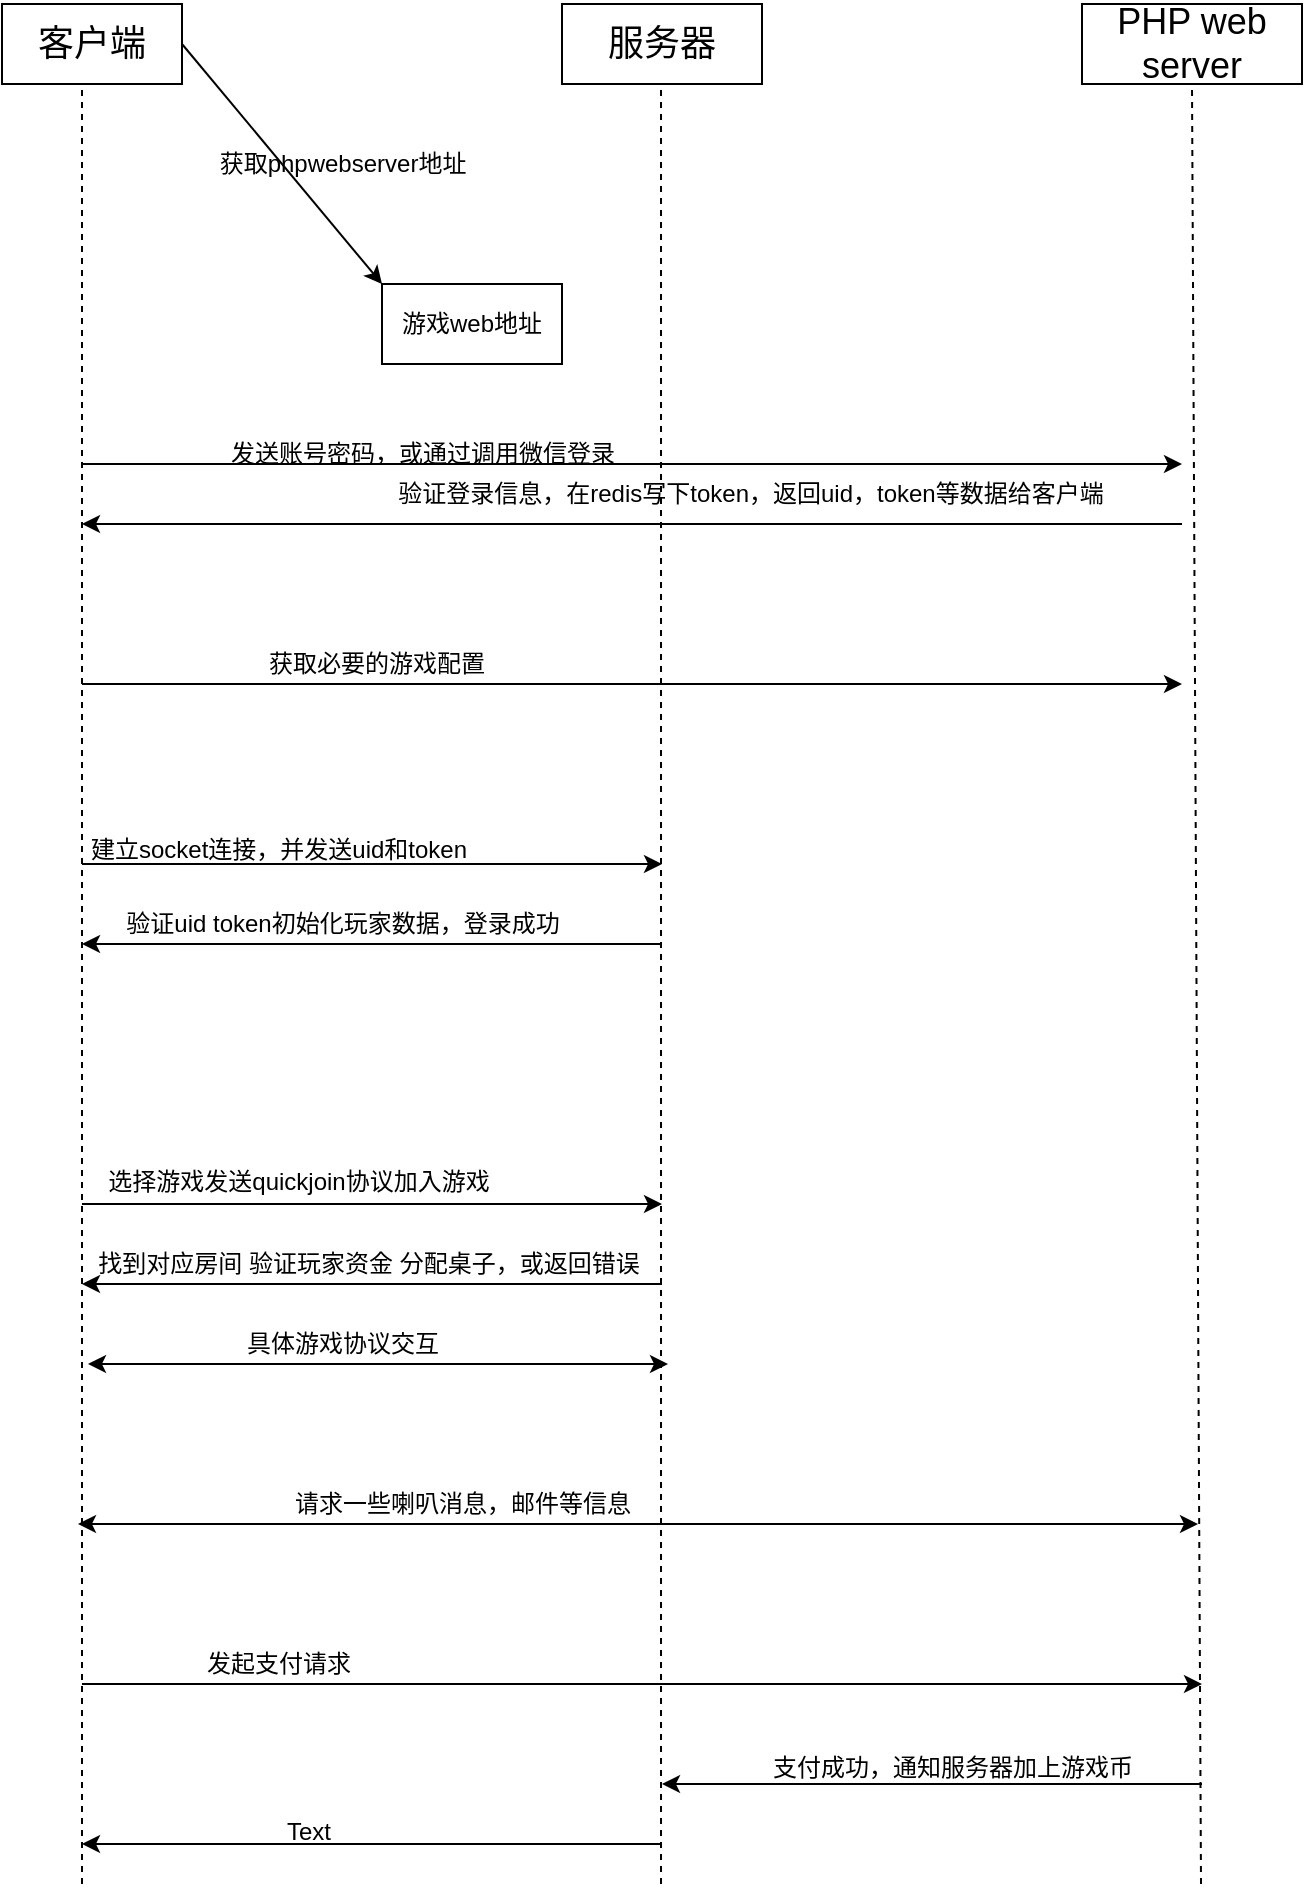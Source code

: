 <mxfile version="13.0.9" type="github"><diagram id="ozWX-8Dkmfncpo7_wP8C" name="Page-1"><mxGraphModel dx="2062" dy="1154" grid="1" gridSize="10" guides="1" tooltips="1" connect="1" arrows="1" fold="1" page="1" pageScale="1" pageWidth="827" pageHeight="1169" math="0" shadow="0"><root><mxCell id="0"/><mxCell id="1" parent="0"/><mxCell id="YcwsBy4JarNpGmMt0fvK-1" value="&lt;font style=&quot;font-size: 18px&quot;&gt;客户端&lt;/font&gt;" style="rounded=0;whiteSpace=wrap;html=1;" vertex="1" parent="1"><mxGeometry x="40" y="40" width="90" height="40" as="geometry"/></mxCell><mxCell id="YcwsBy4JarNpGmMt0fvK-2" value="&lt;font style=&quot;font-size: 18px&quot;&gt;服务器&lt;/font&gt;" style="rounded=0;whiteSpace=wrap;html=1;" vertex="1" parent="1"><mxGeometry x="320" y="40" width="100" height="40" as="geometry"/></mxCell><mxCell id="YcwsBy4JarNpGmMt0fvK-3" value="&lt;font style=&quot;font-size: 18px&quot;&gt;PHP web server&lt;/font&gt;" style="rounded=0;whiteSpace=wrap;html=1;" vertex="1" parent="1"><mxGeometry x="580" y="40" width="110" height="40" as="geometry"/></mxCell><mxCell id="YcwsBy4JarNpGmMt0fvK-4" value="" style="endArrow=none;dashed=1;html=1;" edge="1" parent="1"><mxGeometry width="50" height="50" relative="1" as="geometry"><mxPoint x="80" y="980" as="sourcePoint"/><mxPoint x="80" y="80" as="targetPoint"/></mxGeometry></mxCell><mxCell id="YcwsBy4JarNpGmMt0fvK-5" value="" style="endArrow=none;dashed=1;html=1;" edge="1" parent="1"><mxGeometry width="50" height="50" relative="1" as="geometry"><mxPoint x="369.5" y="980" as="sourcePoint"/><mxPoint x="369.5" y="80" as="targetPoint"/></mxGeometry></mxCell><mxCell id="YcwsBy4JarNpGmMt0fvK-6" value="" style="endArrow=none;dashed=1;html=1;entryX=0.5;entryY=1;entryDx=0;entryDy=0;" edge="1" parent="1" target="YcwsBy4JarNpGmMt0fvK-3"><mxGeometry width="50" height="50" relative="1" as="geometry"><mxPoint x="639.5" y="980" as="sourcePoint"/><mxPoint x="635" y="90" as="targetPoint"/></mxGeometry></mxCell><mxCell id="YcwsBy4JarNpGmMt0fvK-8" value="游戏web地址" style="rounded=0;whiteSpace=wrap;html=1;" vertex="1" parent="1"><mxGeometry x="230" y="180" width="90" height="40" as="geometry"/></mxCell><mxCell id="YcwsBy4JarNpGmMt0fvK-10" value="获取phpwebserver地址" style="text;html=1;align=center;verticalAlign=middle;resizable=0;points=[];autosize=1;" vertex="1" parent="1"><mxGeometry x="140" y="110" width="140" height="20" as="geometry"/></mxCell><mxCell id="YcwsBy4JarNpGmMt0fvK-11" value="" style="endArrow=classic;html=1;exitX=1;exitY=0.5;exitDx=0;exitDy=0;entryX=0;entryY=0;entryDx=0;entryDy=0;" edge="1" parent="1" source="YcwsBy4JarNpGmMt0fvK-1" target="YcwsBy4JarNpGmMt0fvK-8"><mxGeometry width="50" height="50" relative="1" as="geometry"><mxPoint x="160" y="100" as="sourcePoint"/><mxPoint x="210" y="50" as="targetPoint"/></mxGeometry></mxCell><mxCell id="YcwsBy4JarNpGmMt0fvK-12" value="" style="endArrow=classic;html=1;" edge="1" parent="1"><mxGeometry width="50" height="50" relative="1" as="geometry"><mxPoint x="80" y="270" as="sourcePoint"/><mxPoint x="630" y="270" as="targetPoint"/></mxGeometry></mxCell><mxCell id="YcwsBy4JarNpGmMt0fvK-13" value="发送账号密码，或通过调用微信登录" style="text;html=1;align=center;verticalAlign=middle;resizable=0;points=[];autosize=1;" vertex="1" parent="1"><mxGeometry x="145" y="255" width="210" height="20" as="geometry"/></mxCell><mxCell id="YcwsBy4JarNpGmMt0fvK-14" value="" style="endArrow=classic;html=1;" edge="1" parent="1"><mxGeometry width="50" height="50" relative="1" as="geometry"><mxPoint x="630" y="300" as="sourcePoint"/><mxPoint x="80" y="300" as="targetPoint"/></mxGeometry></mxCell><mxCell id="YcwsBy4JarNpGmMt0fvK-15" value="验证登录信息，在redis写下token，返回uid，token等数据给客户端" style="text;html=1;align=center;verticalAlign=middle;resizable=0;points=[];autosize=1;" vertex="1" parent="1"><mxGeometry x="229" y="275" width="370" height="20" as="geometry"/></mxCell><mxCell id="YcwsBy4JarNpGmMt0fvK-16" value="" style="endArrow=classic;html=1;" edge="1" parent="1"><mxGeometry width="50" height="50" relative="1" as="geometry"><mxPoint x="80" y="380" as="sourcePoint"/><mxPoint x="630" y="380" as="targetPoint"/><Array as="points"/></mxGeometry></mxCell><mxCell id="YcwsBy4JarNpGmMt0fvK-17" value="获取必要的游戏配置" style="text;html=1;align=center;verticalAlign=middle;resizable=0;points=[];autosize=1;" vertex="1" parent="1"><mxGeometry x="167" y="360" width="120" height="20" as="geometry"/></mxCell><mxCell id="YcwsBy4JarNpGmMt0fvK-20" value="" style="endArrow=classic;html=1;" edge="1" parent="1"><mxGeometry width="50" height="50" relative="1" as="geometry"><mxPoint x="80" y="470" as="sourcePoint"/><mxPoint x="370" y="470" as="targetPoint"/></mxGeometry></mxCell><mxCell id="YcwsBy4JarNpGmMt0fvK-21" value="建立socket连接，并发送uid和token" style="text;html=1;align=center;verticalAlign=middle;resizable=0;points=[];autosize=1;" vertex="1" parent="1"><mxGeometry x="78" y="453" width="200" height="20" as="geometry"/></mxCell><mxCell id="YcwsBy4JarNpGmMt0fvK-22" value="" style="endArrow=classic;html=1;" edge="1" parent="1"><mxGeometry width="50" height="50" relative="1" as="geometry"><mxPoint x="370" y="510" as="sourcePoint"/><mxPoint x="80" y="510" as="targetPoint"/></mxGeometry></mxCell><mxCell id="YcwsBy4JarNpGmMt0fvK-23" value="验证uid token初始化玩家数据，登录成功" style="text;html=1;align=center;verticalAlign=middle;resizable=0;points=[];autosize=1;" vertex="1" parent="1"><mxGeometry x="95" y="490" width="230" height="20" as="geometry"/></mxCell><mxCell id="YcwsBy4JarNpGmMt0fvK-25" value="" style="endArrow=classic;html=1;" edge="1" parent="1"><mxGeometry width="50" height="50" relative="1" as="geometry"><mxPoint x="80" y="640" as="sourcePoint"/><mxPoint x="370" y="640" as="targetPoint"/></mxGeometry></mxCell><mxCell id="YcwsBy4JarNpGmMt0fvK-26" value="选择游戏发送quickjoin协议加入游戏" style="text;html=1;align=center;verticalAlign=middle;resizable=0;points=[];autosize=1;" vertex="1" parent="1"><mxGeometry x="83" y="619" width="210" height="20" as="geometry"/></mxCell><mxCell id="YcwsBy4JarNpGmMt0fvK-27" value="" style="endArrow=classic;html=1;" edge="1" parent="1"><mxGeometry width="50" height="50" relative="1" as="geometry"><mxPoint x="370" y="680" as="sourcePoint"/><mxPoint x="80" y="680" as="targetPoint"/></mxGeometry></mxCell><mxCell id="YcwsBy4JarNpGmMt0fvK-28" value="找到对应房间 验证玩家资金 分配桌子，或返回错误" style="text;html=1;align=center;verticalAlign=middle;resizable=0;points=[];autosize=1;" vertex="1" parent="1"><mxGeometry x="78" y="660" width="290" height="20" as="geometry"/></mxCell><mxCell id="YcwsBy4JarNpGmMt0fvK-29" value="" style="endArrow=classic;startArrow=classic;html=1;" edge="1" parent="1"><mxGeometry width="50" height="50" relative="1" as="geometry"><mxPoint x="78" y="800" as="sourcePoint"/><mxPoint x="638" y="800" as="targetPoint"/></mxGeometry></mxCell><mxCell id="YcwsBy4JarNpGmMt0fvK-30" value="请求一些喇叭消息，邮件等信息" style="text;html=1;align=center;verticalAlign=middle;resizable=0;points=[];autosize=1;" vertex="1" parent="1"><mxGeometry x="180" y="780" width="180" height="20" as="geometry"/></mxCell><mxCell id="YcwsBy4JarNpGmMt0fvK-31" value="" style="endArrow=classic;startArrow=classic;html=1;" edge="1" parent="1"><mxGeometry width="50" height="50" relative="1" as="geometry"><mxPoint x="83" y="720" as="sourcePoint"/><mxPoint x="373" y="720" as="targetPoint"/></mxGeometry></mxCell><mxCell id="YcwsBy4JarNpGmMt0fvK-32" value="具体游戏协议交互" style="text;html=1;align=center;verticalAlign=middle;resizable=0;points=[];autosize=1;" vertex="1" parent="1"><mxGeometry x="155" y="700" width="110" height="20" as="geometry"/></mxCell><mxCell id="YcwsBy4JarNpGmMt0fvK-35" value="" style="endArrow=classic;html=1;" edge="1" parent="1"><mxGeometry width="50" height="50" relative="1" as="geometry"><mxPoint x="80" y="880" as="sourcePoint"/><mxPoint x="640" y="880" as="targetPoint"/></mxGeometry></mxCell><mxCell id="YcwsBy4JarNpGmMt0fvK-36" value="发起支付请求" style="text;html=1;align=center;verticalAlign=middle;resizable=0;points=[];autosize=1;" vertex="1" parent="1"><mxGeometry x="133" y="860" width="90" height="20" as="geometry"/></mxCell><mxCell id="YcwsBy4JarNpGmMt0fvK-37" value="" style="endArrow=classic;html=1;" edge="1" parent="1"><mxGeometry width="50" height="50" relative="1" as="geometry"><mxPoint x="640" y="930" as="sourcePoint"/><mxPoint x="370" y="930" as="targetPoint"/></mxGeometry></mxCell><mxCell id="YcwsBy4JarNpGmMt0fvK-38" value="支付成功，通知服务器加上游戏币" style="text;html=1;align=center;verticalAlign=middle;resizable=0;points=[];autosize=1;" vertex="1" parent="1"><mxGeometry x="415" y="912" width="200" height="20" as="geometry"/></mxCell><mxCell id="YcwsBy4JarNpGmMt0fvK-39" value="" style="endArrow=classic;html=1;" edge="1" parent="1"><mxGeometry width="50" height="50" relative="1" as="geometry"><mxPoint x="370" y="960" as="sourcePoint"/><mxPoint x="80" y="960" as="targetPoint"/></mxGeometry></mxCell><mxCell id="YcwsBy4JarNpGmMt0fvK-40" value="Text" style="text;html=1;align=center;verticalAlign=middle;resizable=0;points=[];autosize=1;" vertex="1" parent="1"><mxGeometry x="173" y="944" width="40" height="20" as="geometry"/></mxCell></root></mxGraphModel></diagram></mxfile>